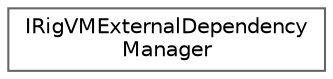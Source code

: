 digraph "Graphical Class Hierarchy"
{
 // INTERACTIVE_SVG=YES
 // LATEX_PDF_SIZE
  bgcolor="transparent";
  edge [fontname=Helvetica,fontsize=10,labelfontname=Helvetica,labelfontsize=10];
  node [fontname=Helvetica,fontsize=10,shape=box,height=0.2,width=0.4];
  rankdir="LR";
  Node0 [id="Node000000",label="IRigVMExternalDependency\lManager",height=0.2,width=0.4,color="grey40", fillcolor="white", style="filled",URL="$d9/d59/classIRigVMExternalDependencyManager.html",tooltip=" "];
}

